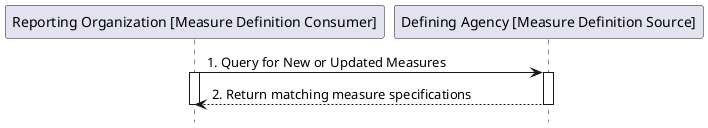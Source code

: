 @startuml
hide footbox
participant "Reporting Organization [Measure Definition Consumer]" as MeasureDefinitionConsumer
participant "Defining Agency [Measure Definition Source]" as MeasureDefinitionSource
"MeasureDefinitionConsumer" -> "MeasureDefinitionSource" : 1. Query for New or Updated Measures
activate "MeasureDefinitionConsumer"
activate "MeasureDefinitionSource"
"MeasureDefinitionSource" --> "MeasureDefinitionConsumer" : 2. Return matching measure specifications
deactivate "MeasureDefinitionConsumer"
deactivate "MeasureDefinitionSource"
@enduml
